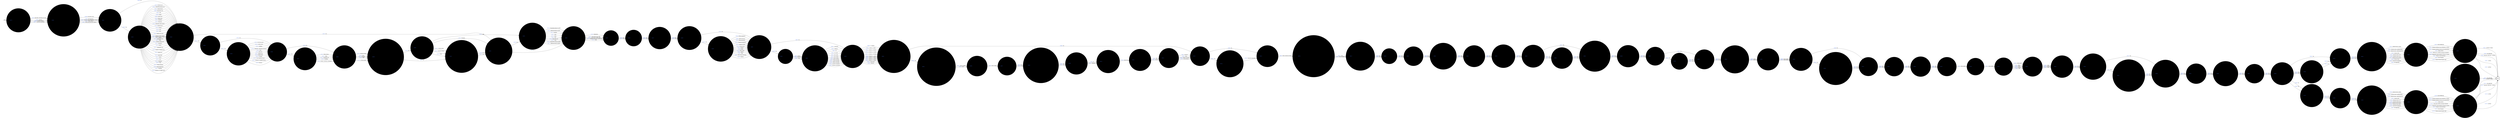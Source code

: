 digraph DISORDER_1 {
  rankdir=LR;
  node [shape = circle];

  START_NODE [label="", shape=none];
  START_NODE -> 49179 [label = "start"];
  END_NODE [label="END", shape="doublecircle"];
  49179 [label=< <FONT COLOR="royalblue">49179 </FONT> What type of disorder incident was this? >, style="filled", color="#DDD"];
  49179 -> 49180 [label=< <FONT COLOR="royalblue">194684 </FONT> Barricade / prevention of access >, color="#DDD"];
  49179 -> 49180 [label=< <FONT COLOR="royalblue">194685 </FONT> Hostage >, color="#DDD"];
  49179 -> 49180 [label=< <FONT COLOR="royalblue">194686 </FONT> Incident at height >, color="#DDD"];
  49179 -> 49180 [label=< <FONT COLOR="royalblue">194687 </FONT> Concerted indiscipline >, color="#DDD"];
  49180 [label=< <FONT COLOR="royalblue">49180 </FONT> What was the main management outcome of this incident? >, style="filled", color="#DDD"];
  49180 -> 49181 [label=< <FONT COLOR="royalblue">194688 </FONT> No further action >, color="#DDD"];
  49180 -> 49181 [label=< <FONT COLOR="royalblue">194689 </FONT> IEP regression >, color="#DDD"];
  49180 -> 49181 [label=< <FONT COLOR="royalblue">194690 </FONT> Placed on report/adjudication referral >, color="#DDD"];
  49180 -> 49181 [label=< <FONT COLOR="royalblue">194691 </FONT> Police referral >, color="#DDD"];
  49180 -> 49181 [label=< <FONT COLOR="royalblue">194692 </FONT> Police and prosecution referral >, color="#DDD"];
  49181 [label=< <FONT COLOR="royalblue">49181 </FONT> Is the location of the incident known? >, style="filled", color="#DDD"];
  49181 -> 49182 [label=< <FONT COLOR="royalblue">194693 </FONT> Yes >, color="#DDD"];
  49181 -> 49183 [label=< <FONT COLOR="royalblue">194694 </FONT> No >, color="#DDD"];
  49182 [label=< <FONT COLOR="royalblue">49182 </FONT> What was the location of the incident? >, style="filled", color="#DDD"];
  49182 -> 49183 [label=< <FONT COLOR="royalblue">194695 </FONT> Administration >, color="#DDD"];
  49182 -> 49183 [label=< <FONT COLOR="royalblue">194696 </FONT> Association area >, color="#DDD"];
  49182 -> 49183 [label=< <FONT COLOR="royalblue">194697 </FONT> Cell >, color="#DDD"];
  49182 -> 49183 [label=< <FONT COLOR="royalblue">194698 </FONT> Chapel >, color="#DDD"];
  49182 -> 49183 [label=< <FONT COLOR="royalblue">194699 </FONT> Crown court >, color="#DDD"];
  49182 -> 49183 [label=< <FONT COLOR="royalblue">194700 </FONT> Dining room >];
  49182 -> 49183 [label=< <FONT COLOR="royalblue">194701 </FONT> Dormitory >];
  49182 -> 49183 [label=< <FONT COLOR="royalblue">194702 </FONT> Education >];
  49182 -> 49183 [label=< <FONT COLOR="royalblue">194703 </FONT> Elsewhere (enter details) >];
  49182 -> 49183 [label=< <FONT COLOR="royalblue">194704 </FONT> Exercise yard >];
  49182 -> 49183 [label=< <FONT COLOR="royalblue">194705 </FONT> Funeral >];
  49182 -> 49183 [label=< <FONT COLOR="royalblue">194706 </FONT> Gate >];
  49182 -> 49183 [label=< <FONT COLOR="royalblue">194707 </FONT> Gym >];
  49182 -> 49183 [label=< <FONT COLOR="royalblue">194708 </FONT> Health care centre >];
  49182 -> 49183 [label=< <FONT COLOR="royalblue">194709 </FONT> Hospital outside (patient) >];
  49182 -> 49183 [label=< <FONT COLOR="royalblue">194710 </FONT> Hospital outside (visiting) >];
  49182 -> 49183 [label=< <FONT COLOR="royalblue">194711 </FONT> Kitchen >];
  49182 -> 49183 [label=< <FONT COLOR="royalblue">194712 </FONT> Magistrates court >];
  49182 -> 49183 [label=< <FONT COLOR="royalblue">194713 </FONT> Office >];
  49182 -> 49183 [label=< <FONT COLOR="royalblue">194714 </FONT> Outside working party >];
  49182 -> 49183 [label=< <FONT COLOR="royalblue">194715 </FONT> Reception >];
  49182 -> 49183 [label=< <FONT COLOR="royalblue">194716 </FONT> Recess >];
  49182 -> 49183 [label=< <FONT COLOR="royalblue">194717 </FONT> Segregation unit >];
  49182 -> 49183 [label=< <FONT COLOR="royalblue">194718 </FONT> Showers / changing room >];
  49182 -> 49183 [label=< <FONT COLOR="royalblue">194719 </FONT> Special unit >];
  49182 -> 49183 [label=< <FONT COLOR="royalblue">194720 </FONT> Sports field >];
  49182 -> 49183 [label=< <FONT COLOR="royalblue">194721 </FONT> Vehicle >];
  49182 -> 49183 [label=< <FONT COLOR="royalblue">194722 </FONT> Visits >];
  49182 -> 49183 [label=< <FONT COLOR="royalblue">194723 </FONT> Weddings >];
  49182 -> 49183 [label=< <FONT COLOR="royalblue">194724 </FONT> Wing >];
  49182 -> 49183 [label=< <FONT COLOR="royalblue">194725 </FONT> Within perimeter >];
  49182 -> 49183 [label=< <FONT COLOR="royalblue">194726 </FONT> Works department >];
  49182 -> 49183 [label=< <FONT COLOR="royalblue">194727 </FONT> Workshop >];
  49182 -> 49183 [label=< <FONT COLOR="royalblue">194728 </FONT> Induction / 1st night centre >];
  49182 -> 49183 [label=< <FONT COLOR="royalblue">194729 </FONT> External roof >];
  49182 -> 49183 [label=< <FONT COLOR="royalblue">194730 </FONT> Vulnerable prisoners unit >];
  49183 [label=< <FONT COLOR="royalblue">49183 </FONT> Were any injuries received during this incident? >, style="filled", color="#DDD"];
  49183 -> 49184 [label=< <FONT COLOR="royalblue">194731 </FONT> Yes >, color="#DDD"];
  49183 -> 49192 [label=< <FONT COLOR="royalblue">194732 </FONT> No >, color="#DDD"];
  49184 [label=< <FONT COLOR="royalblue">49184 </FONT> Was a serious injury sustained? >, style="filled", color="#DDD"];
  49184 -> 49185 [label=< <FONT COLOR="royalblue">194733 </FONT> Yes >, color="#DDD"];
  49184 -> 49186 [label=< <FONT COLOR="royalblue">194734 </FONT> No >, color="#DDD"];
  49185 [label=< <FONT COLOR="royalblue">49185 </FONT> Which serious injuries were sustained? >, style="filled", color="#DDD"];
  49185 -> 49186 [label=< <FONT COLOR="royalblue">194735 </FONT> Bites >, color="#DDD"];
  49185 -> 49186 [label=< <FONT COLOR="royalblue">194736 </FONT> Black eye >, color="#DDD"];
  49185 -> 49186 [label=< <FONT COLOR="royalblue">194737 </FONT> Broken nose >, color="#DDD"];
  49185 -> 49186 [label=< <FONT COLOR="royalblue">194738 </FONT> Broken teeth >, color="#DDD"];
  49185 -> 49186 [label=< <FONT COLOR="royalblue">194739 </FONT> Crushing >, color="#DDD"];
  49185 -> 49186 [label=< <FONT COLOR="royalblue">194740 </FONT> Cuts requiring sutures >, color="#DDD"];
  49185 -> 49186 [label=< <FONT COLOR="royalblue">194741 </FONT> Extensive / mutliple bruising >, color="#DDD"];
  49185 -> 49186 [label=< <FONT COLOR="royalblue">194742 </FONT> Fracture >, color="#DDD"];
  49185 -> 49186 [label=< <FONT COLOR="royalblue">194743 </FONT> Gun shot wound >, color="#DDD"];
  49185 -> 49186 [label=< <FONT COLOR="royalblue">194744 </FONT> Scald or burn >, color="#DDD"];
  49185 -> 49186 [label=< <FONT COLOR="royalblue">194745 </FONT> Stabbing >, color="#DDD"];
  49185 -> 49186 [label=< <FONT COLOR="royalblue">194746 </FONT> Temporary / permanent blindness >, color="#DDD"];
  49186 [label=< <FONT COLOR="royalblue">49186 </FONT> Was a minor injury sustained? >, style="filled", color="#DDD"];
  49186 -> 49187 [label=< <FONT COLOR="royalblue">194747 </FONT> Yes >, color="#DDD"];
  49186 -> 49188 [label=< <FONT COLOR="royalblue">194748 </FONT> No >, color="#DDD"];
  49187 [label=< <FONT COLOR="royalblue">49187 </FONT> Which minor injuries were sustained? >, style="filled", color="#DDD"];
  49187 -> 49188 [label=< <FONT COLOR="royalblue">194749 </FONT> Grazes. scratches or abrasions >, color="#DDD"];
  49187 -> 49188 [label=< <FONT COLOR="royalblue">194750 </FONT> Minor bruises >, color="#DDD"];
  49187 -> 49188 [label=< <FONT COLOR="royalblue">194751 </FONT> Other >, color="#DDD"];
  49187 -> 49188 [label=< <FONT COLOR="royalblue">194752 </FONT> Superficial cuts >, color="#DDD"];
  49187 -> 49188 [label=< <FONT COLOR="royalblue">194753 </FONT> Swellings >, color="#DDD"];
  49188 [label=< <FONT COLOR="royalblue">49188 </FONT> Enter descriptions of person(s) injured >, style="filled", color="#DDD"];
  49188 -> 49189 [label=< <FONT COLOR="royalblue">194754 </FONT> Civilian grades >, color="#DDD"];
  49188 -> 49189 [label=< <FONT COLOR="royalblue">194755 </FONT> External citizens >, color="#DDD"];
  49188 -> 49189 [label=< <FONT COLOR="royalblue">194756 </FONT> Police >, color="#DDD"];
  49188 -> 49189 [label=< <FONT COLOR="royalblue">194757 </FONT> Prisoners >, color="#DDD"];
  49188 -> 49189 [label=< <FONT COLOR="royalblue">194758 </FONT> Staff >, color="#DDD"];
  49189 [label=< <FONT COLOR="royalblue">49189 </FONT> Did injuries result in detention in outside hospital as an in-patient? >, style="filled", color="#DDD"];
  49189 -> 49190 [label=< <FONT COLOR="royalblue">194759 </FONT> Yes >, color="#DDD"];
  49189 -> 49191 [label=< <FONT COLOR="royalblue">194760 </FONT> No >, color="#DDD"];
  49190 [label=< <FONT COLOR="royalblue">49190 </FONT> Who was detained in outside hospital? >, style="filled", color="#DDD"];
  49190 -> 49191 [label=< <FONT COLOR="royalblue">194761 </FONT> Civilian grades >, color="#DDD"];
  49190 -> 49191 [label=< <FONT COLOR="royalblue">194762 </FONT> External civilians >, color="#DDD"];
  49190 -> 49191 [label=< <FONT COLOR="royalblue">194763 </FONT> Police >, color="#DDD"];
  49190 -> 49192 [label=< <FONT COLOR="royalblue">194764 </FONT> Prisoners >, color="#DDD"];
  49190 -> 49193 [label=< <FONT COLOR="royalblue">194765 </FONT> Staff >, color="#DDD"];
  49191 [label=< <FONT COLOR="royalblue">49191 </FONT> Are there any staff now off duty as a result of this incident? >, style="filled", color="#DDD"];
  49191 -> 49192 [label=< <FONT COLOR="royalblue">194766 </FONT> No >, color="#DDD"];
  49191 -> 49192 [label=< <FONT COLOR="royalblue">194767 </FONT> Yes >, color="#DDD"];
  49192 [label=< <FONT COLOR="royalblue">49192 </FONT> Was there an apparent reason for the incident? >, style="filled", color="#DDD"];
  49192 -> 49193 [label=< <FONT COLOR="royalblue">194768 </FONT> Yes >, color="#DDD"];
  49192 -> 49194 [label=< <FONT COLOR="royalblue">194769 </FONT> No >, color="#DDD"];
  49193 [label=< <FONT COLOR="royalblue">49193 </FONT> Describe the apparent reason for the incident? >, style="filled", color="#DDD"];
  49193 -> 49194 [label=< <FONT COLOR="royalblue">194770 </FONT> Facilities >, color="#DDD"];
  49193 -> 49194 [label=< <FONT COLOR="royalblue">194771 </FONT> Food >, color="#DDD"];
  49193 -> 49194 [label=< <FONT COLOR="royalblue">194772 </FONT> Other >, color="#DDD"];
  49193 -> 49194 [label=< <FONT COLOR="royalblue">194773 </FONT> Pay >, color="#DDD"];
  49193 -> 49194 [label=< <FONT COLOR="royalblue">194774 </FONT> Time out of cell >, color="#DDD"];
  49193 -> 49194 [label=< <FONT COLOR="royalblue">194775 </FONT> Visits >, color="#DDD"];
  49193 -> 49194 [label=< <FONT COLOR="royalblue">194776 </FONT> Demanding internal transfer >, color="#DDD"];
  49193 -> 49194 [label=< <FONT COLOR="royalblue">194777 </FONT> Refusing internal transfer >, color="#DDD"];
  49193 -> 49194 [label=< <FONT COLOR="royalblue">194778 </FONT> Demanding external transfer >, color="#DDD"];
  49193 -> 49194 [label=< <FONT COLOR="royalblue">194779 </FONT> Refusing external transfer >, color="#DDD"];
  49194 [label=< <FONT COLOR="royalblue">49194 </FONT> Describe how the incident was resolved >, style="filled", color="#DDD"];
  49194 -> 49195 [label=< <FONT COLOR="royalblue">194780 </FONT> Negotiation >, color="#DDD"];
  49194 -> 49195 [label=< <FONT COLOR="royalblue">194781 </FONT> Intervention (local staff) >, color="#DDD"];
  49194 -> 49195 [label=< <FONT COLOR="royalblue">194782 </FONT> Intervention (NTRG staff) >, color="#DDD"];
  49194 -> 49195 [label=< <FONT COLOR="royalblue">194783 </FONT> Complied with order or instruction >, color="#DDD"];
  49194 -> 49195 [label=< <FONT COLOR="royalblue">194784 </FONT> Other >, color="#DDD"];
  49195 [label=< <FONT COLOR="royalblue">49195 </FONT> Was a door jack used? >, style="filled", color="#DDD"];
  49195 -> 49196 [label=< <FONT COLOR="royalblue">194785 </FONT> No >, color="#DDD"];
  49195 -> 49196 [label=< <FONT COLOR="royalblue">194786 </FONT> Yes >, color="#DDD"];
  49196 [label=< <FONT COLOR="royalblue">49196 </FONT> Were water hoses used? >, style="filled", color="#DDD"];
  49196 -> 49197 [label=< <FONT COLOR="royalblue">194787 </FONT> No >, color="#DDD"];
  49196 -> 49197 [label=< <FONT COLOR="royalblue">194788 </FONT> Yes >, color="#DDD"];
  49197 [label=< <FONT COLOR="royalblue">49197 </FONT> Was control and restraint employed? >, style="filled", color="#DDD"];
  49197 -> 49198 [label=< <FONT COLOR="royalblue">194789 </FONT> No >, color="#DDD"];
  49197 -> 49198 [label=< <FONT COLOR="royalblue">194790 </FONT> Yes >, color="#DDD"];
  49198 [label=< <FONT COLOR="royalblue">49198 </FONT> Were weapons used by the perpetrator? >, style="filled", color="#DDD"];
  49198 -> 49199 [label=< <FONT COLOR="royalblue">194791 </FONT> Yes >, color="#DDD"];
  49198 -> 49200 [label=< <FONT COLOR="royalblue">194792 </FONT> No >, color="#DDD"];
  49199 [label=< <FONT COLOR="royalblue">49199 </FONT> Describe weapons used by the perpetrator? >, style="filled", color="#DDD"];
  49199 -> 49200 [label=< <FONT COLOR="royalblue">194793 </FONT> Blunt instrument >, color="#DDD"];
  49199 -> 49200 [label=< <FONT COLOR="royalblue">194794 </FONT> Chemical incapicitant >, color="#DDD"];
  49199 -> 49200 [label=< <FONT COLOR="royalblue">194795 </FONT> Dangerous liquid >, color="#DDD"];
  49199 -> 49200 [label=< <FONT COLOR="royalblue">194796 </FONT> Excreta/urine >, color="#DDD"];
  49199 -> 49200 [label=< <FONT COLOR="royalblue">194797 </FONT> Firearm >, color="#DDD"];
  49199 -> 49200 [label=< <FONT COLOR="royalblue">194798 </FONT> Food >, color="#DDD"];
  49199 -> 49200 [label=< <FONT COLOR="royalblue">194799 </FONT> Knife / blade >, color="#DDD"];
  49199 -> 49200 [label=< <FONT COLOR="royalblue">194800 </FONT> Ligature >, color="#DDD"];
  49199 -> 49200 [label=< <FONT COLOR="royalblue">194801 </FONT> Other >, color="#DDD"];
  49199 -> 49200 [label=< <FONT COLOR="royalblue">194802 </FONT> Other sharp instrument >, color="#DDD"];
  49199 -> 49200 [label=< <FONT COLOR="royalblue">194803 </FONT> Spitting >, color="#DDD"];
  49199 -> 49200 [label=< <FONT COLOR="royalblue">194804 </FONT> Thrown equipment >, color="#DDD"];
  49199 -> 49200 [label=< <FONT COLOR="royalblue">194805 </FONT> Thrown furniture >, color="#DDD"];
  49200 [label=< <FONT COLOR="royalblue">49200 </FONT> Was damage caused to prison property? >, style="filled", color="#DDD"];
  49200 -> 49201 [label=< <FONT COLOR="royalblue">194806 </FONT> Yes >, color="#DDD"];
  49200 -> 49203 [label=< <FONT COLOR="royalblue">194807 </FONT> No >, color="#DDD"];
  49201 [label=< <FONT COLOR="royalblue">49201 </FONT> Describe the damage >, style="filled", color="#DDD"];
  49201 -> 49202 [label=< <FONT COLOR="royalblue">194808 </FONT> Extensive >, color="#DDD"];
  49201 -> 49202 [label=< <FONT COLOR="royalblue">194809 </FONT> Minor >, color="#DDD"];
  49201 -> 49202 [label=< <FONT COLOR="royalblue">194810 </FONT> Serious >, color="#DDD"];
  49202 [label=< <FONT COLOR="royalblue">49202 </FONT> What was the estimated cost of the damage? >, style="filled", color="#DDD"];
  49202 -> 49203 [label=< <FONT COLOR="royalblue">194811 </FONT> £0 >, color="#DDD"];
  49202 -> 49203 [label=< <FONT COLOR="royalblue">194812 </FONT> £1 to £20 >, color="#DDD"];
  49202 -> 49203 [label=< <FONT COLOR="royalblue">194813 </FONT> £21 to £50 >, color="#DDD"];
  49202 -> 49203 [label=< <FONT COLOR="royalblue">194814 </FONT> £51 to £100 >, color="#DDD"];
  49202 -> 49203 [label=< <FONT COLOR="royalblue">194815 </FONT> £101 to £500 >, color="#DDD"];
  49202 -> 49203 [label=< <FONT COLOR="royalblue">194816 </FONT> £501 to £1,000 >, color="#DDD"];
  49202 -> 49203 [label=< <FONT COLOR="royalblue">194817 </FONT> £1,001 to £5,000 >, color="#DDD"];
  49202 -> 49203 [label=< <FONT COLOR="royalblue">194818 </FONT> £5001 to £10,000 >, color="#DDD"];
  49202 -> 49203 [label=< <FONT COLOR="royalblue">194819 </FONT> £10,001 to £50,000 >, color="#DDD"];
  49202 -> 49203 [label=< <FONT COLOR="royalblue">194820 </FONT> £50,001 to £100,000 >, color="#DDD"];
  49202 -> 49203 [label=< <FONT COLOR="royalblue">194821 </FONT> &gt; £100,000 >, color="#DDD"];
  49202 -> 49203 [label=< <FONT COLOR="royalblue">194822 </FONT> Unknown >, color="#DDD"];
  49203 [label=< <FONT COLOR="royalblue">49203 </FONT> What was the duration of the incident? >, style="filled", color="#DDD"];
  49203 -> 49204 [label=< <FONT COLOR="royalblue">194823 </FONT> &lt; 1 minute >, color="#DDD"];
  49203 -> 49204 [label=< <FONT COLOR="royalblue">194824 </FONT> 1 min to &lt; 5 mins >, color="#DDD"];
  49203 -> 49204 [label=< <FONT COLOR="royalblue">194825 </FONT> 5 mins to &lt; 10 mins >, color="#DDD"];
  49203 -> 49204 [label=< <FONT COLOR="royalblue">194826 </FONT> 10 mins to &lt; 15 mins >, color="#DDD"];
  49203 -> 49204 [label=< <FONT COLOR="royalblue">194827 </FONT> 15 mins to &lt; 30 mins >, color="#DDD"];
  49203 -> 49204 [label=< <FONT COLOR="royalblue">194828 </FONT> 30 mins to &lt; 1 hour >, color="#DDD"];
  49203 -> 49204 [label=< <FONT COLOR="royalblue">194829 </FONT> 1 hour to &lt; 2 hours >, color="#DDD"];
  49203 -> 49204 [label=< <FONT COLOR="royalblue">194830 </FONT> 2 hours to &lt; 3 hours >, color="#DDD"];
  49203 -> 49204 [label=< <FONT COLOR="royalblue">194831 </FONT> 3 hours to &lt; 4 hours >, color="#DDD"];
  49203 -> 49204 [label=< <FONT COLOR="royalblue">194832 </FONT> 4 hours to &lt; 5 hours >, color="#DDD"];
  49203 -> 49204 [label=< <FONT COLOR="royalblue">194833 </FONT> 5 hours plus >, color="#DDD"];
  49203 -> 49204 [label=< <FONT COLOR="royalblue">194834 </FONT> Unknown >, color="#DDD"];
  49204 [label=< <FONT COLOR="royalblue">49204 </FONT> Was the telephone/it system shut down during the incident? >, style="filled", color="#DDD"];
  49204 -> 49205 [label=< <FONT COLOR="royalblue">194835 </FONT> Yes >, color="#DDD"];
  49204 -> 49213 [label=< <FONT COLOR="royalblue">194836 </FONT> No >, color="#DDD"];
  49205 [label=< <FONT COLOR="royalblue">49205 </FONT> Was the telephone system shur down locally or by the service supplier? >, style="filled", color="#DDD"];
  49205 -> 49206 [label=< <FONT COLOR="royalblue">194837 </FONT> Service supplier >, color="#DDD"];
  49205 -> 49206 [label=< <FONT COLOR="royalblue">194838 </FONT> Local >, color="#DDD"];
  49206 [label=< <FONT COLOR="royalblue">49206 </FONT> Quote the helpdesk case number >, style="filled", color="#DDD"];
  49206 -> 49207 [label=< <FONT COLOR="royalblue">194839 </FONT> Enter number >, color="#DDD"];
  49207 [label=< <FONT COLOR="royalblue">49207 </FONT> Was the keyword requested? >, style="filled", color="#DDD"];
  49207 -> 49208 [label=< <FONT COLOR="royalblue">194840 </FONT> Yes >, color="#DDD"];
  49207 -> 49208 [label=< <FONT COLOR="royalblue">194841 </FONT> No >, color="#DDD"];
  49208 [label=< <FONT COLOR="royalblue">49208 </FONT> Has the service supplier been notified of a replacement keyword? >, style="filled", color="#DDD"];
  49208 -> 49209 [label=< <FONT COLOR="royalblue">194842 </FONT> No >, color="#DDD"];
  49208 -> 49209 [label=< <FONT COLOR="royalblue">194843 </FONT> Yes >, color="#DDD"];
  49209 [label=< <FONT COLOR="royalblue">49209 </FONT> Indicate the nature of the shut down >, style="filled", color="#DDD"];
  49209 -> 49210 [label=< <FONT COLOR="royalblue">194844 </FONT> IT >, color="#DDD"];
  49209 -> 49210 [label=< <FONT COLOR="royalblue">194845 </FONT> Telephony >, color="#DDD"];
  49210 [label=< <FONT COLOR="royalblue">49210 </FONT> What time was the system shut down? >, style="filled", color="#DDD"];
  49210 -> 49211 [label=< <FONT COLOR="royalblue">194846 </FONT> Enter time >, color="#DDD"];
  49211 [label=< <FONT COLOR="royalblue">49211 </FONT> Was this a full or partial shut down? >, style="filled", color="#DDD"];
  49211 -> 49212 [label=< <FONT COLOR="royalblue">194847 </FONT> Full >, color="#DDD"];
  49211 -> 49212 [label=< <FONT COLOR="royalblue">194848 </FONT> Partial >, color="#DDD"];
  49212 [label=< <FONT COLOR="royalblue">49212 </FONT> Who authorised the shut down? >, style="filled", color="#DDD"];
  49212 -> 49213 [label=< <FONT COLOR="royalblue">194849 </FONT> Deputy governor >, color="#DDD"];
  49212 -> 49213 [label=< <FONT COLOR="royalblue">194850 </FONT> Duty governor >, color="#DDD"];
  49212 -> 49213 [label=< <FONT COLOR="royalblue">194851 </FONT> Governor >, color="#DDD"];
  49212 -> 49213 [label=< <FONT COLOR="royalblue">194852 </FONT> Other >, color="#DDD"];
  49213 [label=< <FONT COLOR="royalblue">49213 </FONT> Was the system compromised? >, style="filled", color="#DDD"];
  49213 -> 49214 [label=< <FONT COLOR="royalblue">194853 </FONT> Yes >, color="#DDD"];
  49213 -> 49215 [label=< <FONT COLOR="royalblue">194854 </FONT> No >, color="#DDD"];
  49214 [label=< <FONT COLOR="royalblue">49214 </FONT> Describe what was compromised and by whom >, style="filled", color="#DDD"];
  49214 -> 49215 [label=< <FONT COLOR="royalblue">194855 </FONT> Describe compromise >, color="#DDD"];
  49215 [label=< <FONT COLOR="royalblue">49215 </FONT> When was the system re-activated? >, style="filled", color="#DDD"];
  49215 -> 49216 [label=< <FONT COLOR="royalblue">194856 </FONT> Enter comment and date >, color="#DDD"];
  49216 [label=< <FONT COLOR="royalblue">49216 </FONT> Was the system re-activated locally or by the it and telephony service supplier? >, style="filled", color="#DDD"];
  49216 -> 49217 [label=< <FONT COLOR="royalblue">194857 </FONT> Local >, color="#DDD"];
  49216 -> 49217 [label=< <FONT COLOR="royalblue">194858 </FONT> Service supplier >, color="#DDD"];
  49217 [label=< <FONT COLOR="royalblue">49217 </FONT> Is any member of staff facing disciplinary charges? >, style="filled", color="#DDD"];
  49217 -> 49218 [label=< <FONT COLOR="royalblue">194859 </FONT> No >, color="#DDD"];
  49217 -> 49218 [label=< <FONT COLOR="royalblue">194860 </FONT> Yes >, color="#DDD"];
  49218 [label=< <FONT COLOR="royalblue">49218 </FONT> Was a barricade used? >, style="filled", color="#DDD"];
  49218 -> 49219 [label=< <FONT COLOR="royalblue">194861 </FONT> No >, color="#DDD"];
  49218 -> 49219 [label=< <FONT COLOR="royalblue">194862 </FONT> Yes >, color="#DDD"];
  49219 [label=< <FONT COLOR="royalblue">49219 </FONT> Was a c and r advisor present? >, style="filled", color="#DDD"];
  49219 -> 49220 [label=< <FONT COLOR="royalblue">194863 </FONT> No >, color="#DDD"];
  49219 -> 49220 [label=< <FONT COLOR="royalblue">194864 </FONT> Yes >, color="#DDD"];
  49220 [label=< <FONT COLOR="royalblue">49220 </FONT> Was the emergency response vehicle present? >, style="filled", color="#DDD"];
  49220 -> 49221 [label=< <FONT COLOR="royalblue">194865 </FONT> No >, color="#DDD"];
  49220 -> 49221 [label=< <FONT COLOR="royalblue">194866 </FONT> Yes >, color="#DDD"];
  49221 [label=< <FONT COLOR="royalblue">49221 </FONT> Were trained negotiators deployed? >, style="filled", color="#DDD"];
  49221 -> 49222 [label=< <FONT COLOR="royalblue">194867 </FONT> No >, color="#DDD"];
  49221 -> 49222 [label=< <FONT COLOR="royalblue">194868 </FONT> Yes >, color="#DDD"];
  49222 [label=< <FONT COLOR="royalblue">49222 </FONT> Was an incident liaison officer present? >, style="filled", color="#DDD"];
  49222 -> 49223 [label=< <FONT COLOR="royalblue">194869 </FONT> No >, color="#DDD"];
  49222 -> 49223 [label=< <FONT COLOR="royalblue">194870 </FONT> Yes >, color="#DDD"];
  49223 [label=< <FONT COLOR="royalblue">49223 </FONT> Were healthcare centre staff present? >, style="filled", color="#DDD"];
  49223 -> 49224 [label=< <FONT COLOR="royalblue">194871 </FONT> No >, color="#DDD"];
  49223 -> 49225 [label=< <FONT COLOR="royalblue">194872 </FONT> Yes >, color="#DDD"];
  49223 -> 49224 [label=< <FONT COLOR="royalblue">194873 </FONT> Yes >, color="#DDD"];
  49224 [label=< <FONT COLOR="royalblue">49224 </FONT> Were works services staff present? >, style="filled", color="#DDD"];
  49224 -> 49225 [label=< <FONT COLOR="royalblue">194874 </FONT> No >, color="#DDD"];
  49224 -> 49225 [label=< <FONT COLOR="royalblue">194875 </FONT> Yes >, color="#DDD"];
  49225 [label=< <FONT COLOR="royalblue">49225 </FONT> Were independent monitoring board members present? >, style="filled", color="#DDD"];
  49225 -> 49226 [label=< <FONT COLOR="royalblue">194876 </FONT> No >, color="#DDD"];
  49225 -> 49226 [label=< <FONT COLOR="royalblue">194877 </FONT> Yes >, color="#DDD"];
  49226 [label=< <FONT COLOR="royalblue">49226 </FONT> Was the ambulance service present? >, style="filled", color="#DDD"];
  49226 -> 49227 [label=< <FONT COLOR="royalblue">194878 </FONT> No >, color="#DDD"];
  49226 -> 49227 [label=< <FONT COLOR="royalblue">194879 </FONT> Yes >, color="#DDD"];
  49227 [label=< <FONT COLOR="royalblue">49227 </FONT> Was the fire service present? >, style="filled", color="#DDD"];
  49227 -> 49228 [label=< <FONT COLOR="royalblue">194880 </FONT> No >, color="#DDD"];
  49227 -> 49229 [label=< <FONT COLOR="royalblue">194881 </FONT> Yes >, color="#DDD"];
  49228 [label=< <FONT COLOR="royalblue">49228 </FONT> Were the police present? >, style="filled", color="#DDD"];
  49228 -> 49229 [label=< <FONT COLOR="royalblue">194882 </FONT> No >, color="#DDD"];
  49228 -> 49229 [label=< <FONT COLOR="royalblue">194883 </FONT> Yes >, color="#DDD"];
  49229 [label=< <FONT COLOR="royalblue">49229 </FONT> Was any evacuation necessary? >, style="filled", color="#DDD"];
  49229 -> 49230 [label=< <FONT COLOR="royalblue">194884 </FONT> No >, color="#DDD"];
  49229 -> 49230 [label=< <FONT COLOR="royalblue">194885 </FONT> Yes >, color="#DDD"];
  49230 [label=< <FONT COLOR="royalblue">49230 </FONT> Describe the incident as either active or passive? >, style="filled", color="#DDD"];
  49230 -> 49231 [label=< <FONT COLOR="royalblue">194886 </FONT> Active >, color="#DDD"];
  49230 -> 49231 [label=< <FONT COLOR="royalblue">194887 </FONT> Passive >, color="#DDD"];
  49231 [label=< <FONT COLOR="royalblue">49231 </FONT> How many prisoners were involved? >, style="filled", color="#DDD"];
  49231 -> 49232 [label=< <FONT COLOR="royalblue">194888 </FONT> State number >, color="#DDD"];
  49231 -> 49232 [label=< <FONT COLOR="royalblue">194900 </FONT> State number >, color="#DDD"];
  49232 [label=< <FONT COLOR="royalblue">49232 </FONT> Have the ring leaders been identified? >, style="filled", color="#DDD"];
  49232 -> 49234 [label=< <FONT COLOR="royalblue">194889 </FONT> No >, color="#DDD"];
  49232 -> 49233 [label=< <FONT COLOR="royalblue">194890 </FONT> Yes >, color="#DDD"];
  49233 [label=< <FONT COLOR="royalblue">49233 </FONT> Have the ring leaders been entered on inmate involvement? >, style="filled", color="#DDD"];
  49233 -> 49234 [label=< <FONT COLOR="royalblue">194891 </FONT> No >, color="#DDD"];
  49233 -> 49234 [label=< <FONT COLOR="royalblue">194892 </FONT> Yes >, color="#DDD"];
  49234 [label=< <FONT COLOR="royalblue">49234 </FONT> Was operation Tornado used? >, style="filled", color="#DDD"];
  49234 -> 49235 [label=< <FONT COLOR="royalblue">194893 </FONT> No >, color="#DDD"];
  49234 -> 49235 [label=< <FONT COLOR="royalblue">194894 </FONT> Yes >, color="#DDD"];
  49235 [label=< <FONT COLOR="royalblue">49235 </FONT> Were extendable batons used? >, style="filled", color="#DDD"];
  49235 -> 49236 [label=< <FONT COLOR="royalblue">194895 </FONT> No >, color="#DDD"];
  49235 -> 49236 [label=< <FONT COLOR="royalblue">194896 </FONT> Yes >, color="#DDD"];
  49236 [label=< <FONT COLOR="royalblue">49236 </FONT> Was the incident in public view? >, style="filled", color="#DDD"];
  49236 -> 49237 [label=< <FONT COLOR="royalblue">194897 </FONT> No >, color="#DDD"];
  49236 -> 49237 [label=< <FONT COLOR="royalblue">194898 </FONT> Yes >, color="#DDD"];
  49237 [label=< <FONT COLOR="royalblue">49237 </FONT> Enter number of perpetrators >, style="filled", color="#DDD"];
  49237 -> 49238 [label=< <FONT COLOR="royalblue">194899 </FONT> State number >, color="#DDD"];
  49238 [label=< <FONT COLOR="royalblue">49238 </FONT> Enter number of hostages >, style="filled", color="#DDD"];
  49238 -> 49239 [label=< <FONT COLOR="royalblue">194901 </FONT> State number >, color="#DDD"];
  49239 [label=< <FONT COLOR="royalblue">49239 </FONT> Describe status of hostages >, style="filled", color="#DDD"];
  49239 -> 49240 [label=< <FONT COLOR="royalblue">194902 </FONT> Civilian staff >, color="#DDD"];
  49239 -> 49240 [label=< <FONT COLOR="royalblue">194903 </FONT> Officer >, color="#DDD"];
  49239 -> 49240 [label=< <FONT COLOR="royalblue">194904 </FONT> Other >, color="#DDD"];
  49239 -> 49240 [label=< <FONT COLOR="royalblue">194905 </FONT> Prisoner >, color="#DDD"];
  49239 -> 49240 [label=< <FONT COLOR="royalblue">194906 </FONT> Staff >, color="#DDD"];
  49240 [label=< <FONT COLOR="royalblue">49240 </FONT> Describe status of perpetrators >, style="filled", color="#DDD"];
  49240 -> 49241 [label=< <FONT COLOR="royalblue">194907 </FONT> Other >, color="#DDD"];
  49240 -> 49241 [label=< <FONT COLOR="royalblue">194908 </FONT> Prisoner >, color="#DDD"];
  49240 -> 49241 [label=< <FONT COLOR="royalblue">194909 </FONT> Visitor >, color="#DDD"];
  49241 [label=< <FONT COLOR="royalblue">49241 </FONT> Was a hostage part of the barricade? >, style="filled", color="#DDD"];
  49241 -> 49242 [label=< <FONT COLOR="royalblue">194910 </FONT> No >, color="#DDD"];
  49241 -> 49242 [label=< <FONT COLOR="royalblue">194911 </FONT> Yes >, color="#DDD"];
  49242 [label=< <FONT COLOR="royalblue">49242 </FONT> Was physical violence used towards hostage? >, style="filled", color="#DDD"];
  49242 -> 49243 [label=< <FONT COLOR="royalblue">194912 </FONT> No >, color="#DDD"];
  49242 -> 49244 [label=< <FONT COLOR="royalblue">194913 </FONT> Yes >, color="#DDD"];
  49243 [label=< <FONT COLOR="royalblue">49243 </FONT> Was the hostage physically restrained by the perpetrator? >, style="filled", color="#DDD"];
  49243 -> 49244 [label=< <FONT COLOR="royalblue">194914 </FONT> No >, color="#DDD"];
  49243 -> 49244 [label=< <FONT COLOR="royalblue">194915 </FONT> Yes >, color="#DDD"];
  49244 [label=< <FONT COLOR="royalblue">49244 </FONT> Was there evidence of the Stockholm syndrome? >, style="filled", color="#DDD"];
  49244 -> 49245 [label=< <FONT COLOR="royalblue">194916 </FONT> No >, color="#DDD"];
  49244 -> 49245 [label=< <FONT COLOR="royalblue">194917 </FONT> Yes >, color="#DDD"];
  49245 [label=< <FONT COLOR="royalblue">49245 </FONT> Was there evidence of collusion? >, style="filled", color="#DDD"];
  49245 -> 49246 [label=< <FONT COLOR="royalblue">194918 </FONT> No >, color="#DDD"];
  49245 -> 49246 [label=< <FONT COLOR="royalblue">194919 </FONT> Yes >, color="#DDD"];
  49246 [label=< <FONT COLOR="royalblue">49246 </FONT> Was a hostage negotiator adviser present? >, style="filled", color="#DDD"];
  49246 -> 49247 [label=< <FONT COLOR="royalblue">194920 </FONT> No >, color="#DDD"];
  49246 -> 49247 [label=< <FONT COLOR="royalblue">194921 </FONT> Yes >, color="#DDD"];
  49247 [label=< <FONT COLOR="royalblue">49247 </FONT> Was a medical officer present? >, style="filled", color="#DDD"];
  49247 -> 49248 [label=< <FONT COLOR="royalblue">194922 </FONT> No >, color="#DDD"];
  49247 -> 49248 [label=< <FONT COLOR="royalblue">194923 </FONT> Yes >, color="#DDD"];
  49248 [label=< <FONT COLOR="royalblue">49248 </FONT> Was a technical support unit present? >, style="filled", color="#DDD"];
  49248 -> 49249 [label=< <FONT COLOR="royalblue">194924 </FONT> No >, color="#DDD"];
  49248 -> 49250 [label=< <FONT COLOR="royalblue">194925 </FONT> Yes >, color="#DDD"];
  49248 -> 49249 [label=< <FONT COLOR="royalblue">194926 </FONT> Yes >, color="#DDD"];
  49248 -> 53179 [label=< <FONT COLOR="royalblue">204684 </FONT> No >, color="#DDD"];
  49248 -> 53179 [label=< <FONT COLOR="royalblue">204685 </FONT> Yes >, color="#DDD"];
  49249 [label=< <FONT COLOR="royalblue">49249 </FONT> Did a tactical firearms adviser attend? >, style="filled", color="#DDD"];
  49249 -> 49250 [label=< <FONT COLOR="royalblue">194927 </FONT> No >, color="#DDD"];
  49249 -> 49250 [label=< <FONT COLOR="royalblue">194928 </FONT> Yes >, color="#DDD"];
  49250 [label=< <FONT COLOR="royalblue">49250 </FONT> Were firearms officers deployed? >, style="filled", color="#DDD"];
  49250 -> 49254 [label=< <FONT COLOR="royalblue">194929 </FONT> No >, color="#DDD"];
  49250 -> 49254 [label=< <FONT COLOR="royalblue">194930 </FONT> Yes >, color="#DDD"];
  49254 [label=< <FONT COLOR="royalblue">49254 </FONT> Describe method of gaining access to area at height >, style="filled", color="#DDD"];
  49254 -> 49255 [label=< <FONT COLOR="royalblue">194931 </FONT> Internal access: netting >, color="#DDD"];
  49254 -> 49255 [label=< <FONT COLOR="royalblue">194932 </FONT> Internal access: landing/railings >, color="#DDD"];
  49254 -> 49255 [label=< <FONT COLOR="royalblue">194933 </FONT> Internal access: window/gate bars >, color="#DDD"];
  49254 -> 49255 [label=< <FONT COLOR="royalblue">194934 </FONT> Internal other >, color="#DDD"];
  49254 -> 49255 [label=< <FONT COLOR="royalblue">194935 </FONT> External access: roof >, color="#DDD"];
  49254 -> 49255 [label=< <FONT COLOR="royalblue">194936 </FONT> External access: tree >, color="#DDD"];
  49254 -> 49255 [label=< <FONT COLOR="royalblue">194937 </FONT> External access: fencing >, color="#DDD"];
  49254 -> 49255 [label=< <FONT COLOR="royalblue">194938 </FONT> External other >, color="#DDD"];
  49254 -> 49255 [label=< <FONT COLOR="royalblue">194939 </FONT> Contractors equipment >, color="#DDD"];
  49254 -> 49255 [label=< <FONT COLOR="royalblue">194940 </FONT> Not applicable >, color="#DDD"];
  49255 [label=< <FONT COLOR="royalblue">49255 </FONT> What aggravating factors were present? >, style="filled", color="#DDD"];
  49255 -> 49256 [label=< <FONT COLOR="royalblue">194941 </FONT> Access difficulties >, color="#DDD"];
  49255 -> 49256 [label=< <FONT COLOR="royalblue">194942 </FONT> Damage resulting in loss of facilities or utilities >, color="#DDD"];
  49255 -> 49256 [label=< <FONT COLOR="royalblue">194943 </FONT> Damage resulting in the loss of accommodation >, color="#DDD"];
  49255 -> 49256 [label=< <FONT COLOR="royalblue">194944 </FONT> Media interest >, color="#DDD"];
  49255 -> 49256 [label=< <FONT COLOR="royalblue">194945 </FONT> NTRG and / or NDTSG assistance requested >, color="#DDD"];
  49255 -> 49256 [label=< <FONT COLOR="royalblue">194946 </FONT> Perpetrator under influence of drugs or alcohol >, color="#DDD"];
  49255 -> 49256 [label=< <FONT COLOR="royalblue">194947 </FONT> Threat or actual self harm >, color="#DDD"];
  49255 -> 49256 [label=< <FONT COLOR="royalblue">194948 </FONT> Use of weapons >, color="#DDD"];
  49255 -> 49256 [label=< <FONT COLOR="royalblue">194949 </FONT> Violence directed against staff >, color="#DDD"];
  49256 [label=< <FONT COLOR="royalblue">49256 </FONT> What height did the incident take place? >, style="filled", color="#DDD"];
  49256 -> END_NODE [label=< <FONT COLOR="royalblue">194950 </FONT> Between 3 feet and &lt; 1st floor >, color="#DDD"];
  49256 -> END_NODE [label=< <FONT COLOR="royalblue">194951 </FONT> 1st floor >, color="#DDD"];
  49256 -> END_NODE [label=< <FONT COLOR="royalblue">194952 </FONT> 2nd floor >, color="#DDD"];
  49256 -> END_NODE [label=< <FONT COLOR="royalblue">194953 </FONT> 3rd floor or higher >, color="#DDD"];
  49256 -> END_NODE [label=< <FONT COLOR="royalblue">194954 </FONT> Not applicable >, color="#DDD"];
  53179 [label=< <FONT COLOR="royalblue">53179 </FONT> Did a tactical firearms adviser attend? >, style="filled", color="#DDD"];
  53179 -> 53180 [label=< <FONT COLOR="royalblue">202684 </FONT> Yes >, color="#DDD"];
  53179 -> 53180 [label=< <FONT COLOR="royalblue">202685 </FONT> No >, color="#DDD"];
  53180 [label=< <FONT COLOR="royalblue">53180 </FONT> Were firearms officers deployed? >, style="filled", color="#DDD"];
  53180 -> 53182 [label=< <FONT COLOR="royalblue">202686 </FONT> No >, color="#DDD"];
  53180 -> 53182 [label=< <FONT COLOR="royalblue">202687 </FONT> Yes >, color="#DDD"];
  53181 [label=< <FONT COLOR="royalblue">53181 </FONT> Describe method of gaining access to area at height >, style="filled", color="#DDD"];
  53181 -> END_NODE [label=< <FONT COLOR="royalblue">202712 </FONT> Not applicable >, color="#DDD"];
  53182 [label=< <FONT COLOR="royalblue">53182 </FONT> Describe method of gaining access to area at height >, style="filled", color="#DDD"];
  53182 -> 53183 [label=< <FONT COLOR="royalblue">202688 </FONT> Internal access: netting >, color="#DDD"];
  53182 -> 53183 [label=< <FONT COLOR="royalblue">202689 </FONT> Internal access: landing/railings >, color="#DDD"];
  53182 -> 53183 [label=< <FONT COLOR="royalblue">202690 </FONT> Internal access: window/gate bars >, color="#DDD"];
  53182 -> 53183 [label=< <FONT COLOR="royalblue">202691 </FONT> Internal other >, color="#DDD"];
  53182 -> 53183 [label=< <FONT COLOR="royalblue">202692 </FONT> External access: roof >, color="#DDD"];
  53182 -> 53183 [label=< <FONT COLOR="royalblue">202693 </FONT> External access: tree >, color="#DDD"];
  53182 -> 53183 [label=< <FONT COLOR="royalblue">202694 </FONT> External access: fencing >, color="#DDD"];
  53182 -> 53183 [label=< <FONT COLOR="royalblue">202695 </FONT> External access other >, color="#DDD"];
  53182 -> 53183 [label=< <FONT COLOR="royalblue">202696 </FONT> Contractors equipment >, color="#DDD"];
  53182 -> 53183 [label=< <FONT COLOR="royalblue">202697 </FONT> Not applicable >, color="#DDD"];
  53183 [label=< <FONT COLOR="royalblue">53183 </FONT> What aggravating factors were present? >, style="filled", color="#DDD"];
  53183 -> 53184 [label=< <FONT COLOR="royalblue">202698 </FONT> Access difficulties >, color="#DDD"];
  53183 -> 53184 [label=< <FONT COLOR="royalblue">202699 </FONT> Damage resulting in loss of facilities or utilities >, color="#DDD"];
  53183 -> 53184 [label=< <FONT COLOR="royalblue">202700 </FONT> Damage resulting in the loss of accommodation >, color="#DDD"];
  53183 -> 53184 [label=< <FONT COLOR="royalblue">202701 </FONT> Media interest >, color="#DDD"];
  53183 -> 53184 [label=< <FONT COLOR="royalblue">202702 </FONT> Nrtg and/or NDTSG assistance required >, color="#DDD"];
  53183 -> 53184 [label=< <FONT COLOR="royalblue">202703 </FONT> Perpetrator under influence of drugs or alcohol >, color="#DDD"];
  53183 -> 53184 [label=< <FONT COLOR="royalblue">202704 </FONT> Threat or actual self harm >, color="#DDD"];
  53183 -> 53184 [label=< <FONT COLOR="royalblue">202705 </FONT> Use of weapons >, color="#DDD"];
  53183 -> 53184 [label=< <FONT COLOR="royalblue">202706 </FONT> Violence directed against staff >, color="#DDD"];
  53184 [label=< <FONT COLOR="royalblue">53184 </FONT> What height did the incident take place? >, style="filled", color="#DDD"];
  53184 -> END_NODE [label=< <FONT COLOR="royalblue">202707 </FONT> Between 3 feet and &lt; 1st floor >, color="#DDD"];
  53184 -> END_NODE [label=< <FONT COLOR="royalblue">202708 </FONT> 1st floor >, color="#DDD"];
  53184 -> END_NODE [label=< <FONT COLOR="royalblue">202709 </FONT> 2nd floor >, color="#DDD"];
  53184 -> END_NODE [label=< <FONT COLOR="royalblue">202710 </FONT> 3rd floor or higher >, color="#DDD"];
  53184 -> END_NODE [label=< <FONT COLOR="royalblue">202711 </FONT> Not applicable >, color="#DDD"];
}